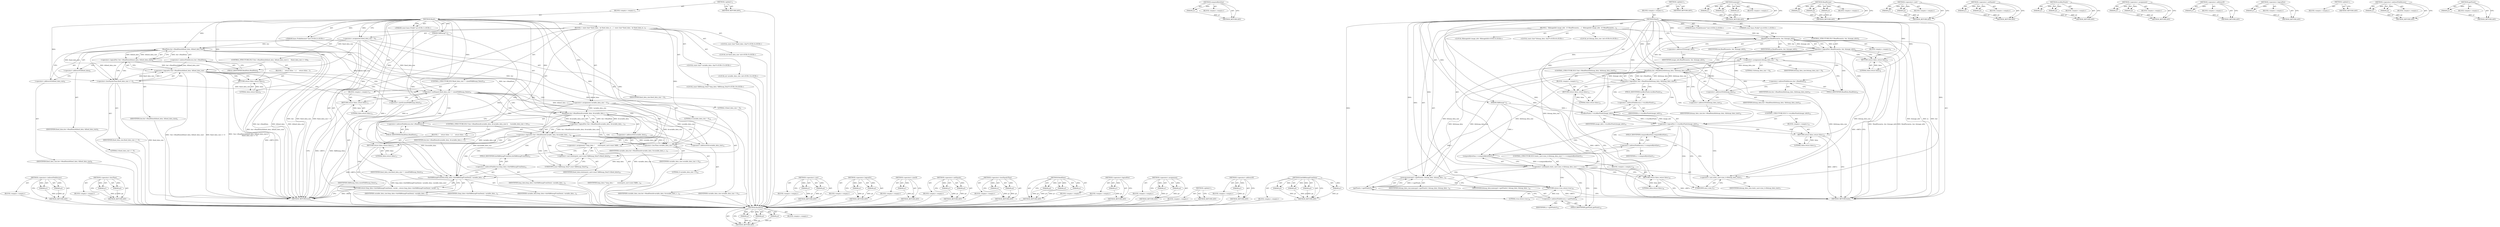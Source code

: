digraph "getPixels" {
vulnerable_130 [label=<(METHOD,&lt;operator&gt;.indirectFieldAccess)>];
vulnerable_131 [label=<(PARAM,p1)>];
vulnerable_132 [label=<(PARAM,p2)>];
vulnerable_133 [label=<(BLOCK,&lt;empty&gt;,&lt;empty&gt;)>];
vulnerable_134 [label=<(METHOD_RETURN,ANY)>];
vulnerable_153 [label=<(METHOD,&lt;operator&gt;.lessThan)>];
vulnerable_154 [label=<(PARAM,p1)>];
vulnerable_155 [label=<(PARAM,p2)>];
vulnerable_156 [label=<(BLOCK,&lt;empty&gt;,&lt;empty&gt;)>];
vulnerable_157 [label=<(METHOD_RETURN,ANY)>];
vulnerable_6 [label=<(METHOD,&lt;global&gt;)<SUB>1</SUB>>];
vulnerable_7 [label=<(BLOCK,&lt;empty&gt;,&lt;empty&gt;)<SUB>1</SUB>>];
vulnerable_8 [label=<(METHOD,Read)<SUB>1</SUB>>];
vulnerable_9 [label="<(PARAM,const base::Pickle* m)<SUB>1</SUB>>"];
vulnerable_10 [label="<(PARAM,base::PickleIterator* iter)<SUB>2</SUB>>"];
vulnerable_11 [label=<(PARAM,SkBitmap* r)<SUB>3</SUB>>];
vulnerable_12 [label=<(BLOCK,{
  const char* fixed_data;
  int fixed_data_si...,{
  const char* fixed_data;
  int fixed_data_si...)<SUB>3</SUB>>];
vulnerable_13 [label="<(LOCAL,const char* fixed_data: char*)<SUB>4</SUB>>"];
vulnerable_14 [label="<(LOCAL,int fixed_data_size: int)<SUB>5</SUB>>"];
vulnerable_15 [label=<(&lt;operator&gt;.assignment,fixed_data_size = 0)<SUB>5</SUB>>];
vulnerable_16 [label=<(IDENTIFIER,fixed_data_size,fixed_data_size = 0)<SUB>5</SUB>>];
vulnerable_17 [label=<(LITERAL,0,fixed_data_size = 0)<SUB>5</SUB>>];
vulnerable_18 [label=<(CONTROL_STRUCTURE,IF,if (!iter-&gt;ReadData(&amp;fixed_data, &amp;fixed_data_size) ||
     (fixed_data_size &lt;= 0)))<SUB>6</SUB>>];
vulnerable_19 [label=<(&lt;operator&gt;.logicalOr,!iter-&gt;ReadData(&amp;fixed_data, &amp;fixed_data_size) ...)<SUB>6</SUB>>];
vulnerable_20 [label=<(&lt;operator&gt;.logicalNot,!iter-&gt;ReadData(&amp;fixed_data, &amp;fixed_data_size))<SUB>6</SUB>>];
vulnerable_21 [label=<(ReadData,iter-&gt;ReadData(&amp;fixed_data, &amp;fixed_data_size))<SUB>6</SUB>>];
vulnerable_22 [label=<(&lt;operator&gt;.indirectFieldAccess,iter-&gt;ReadData)<SUB>6</SUB>>];
vulnerable_23 [label=<(IDENTIFIER,iter,iter-&gt;ReadData(&amp;fixed_data, &amp;fixed_data_size))<SUB>6</SUB>>];
vulnerable_24 [label=<(FIELD_IDENTIFIER,ReadData,ReadData)<SUB>6</SUB>>];
vulnerable_25 [label=<(&lt;operator&gt;.addressOf,&amp;fixed_data)<SUB>6</SUB>>];
vulnerable_26 [label=<(IDENTIFIER,fixed_data,iter-&gt;ReadData(&amp;fixed_data, &amp;fixed_data_size))<SUB>6</SUB>>];
vulnerable_27 [label=<(&lt;operator&gt;.addressOf,&amp;fixed_data_size)<SUB>6</SUB>>];
vulnerable_28 [label=<(IDENTIFIER,fixed_data_size,iter-&gt;ReadData(&amp;fixed_data, &amp;fixed_data_size))<SUB>6</SUB>>];
vulnerable_29 [label=<(&lt;operator&gt;.lessEqualsThan,fixed_data_size &lt;= 0)<SUB>7</SUB>>];
vulnerable_30 [label=<(IDENTIFIER,fixed_data_size,fixed_data_size &lt;= 0)<SUB>7</SUB>>];
vulnerable_31 [label=<(LITERAL,0,fixed_data_size &lt;= 0)<SUB>7</SUB>>];
vulnerable_32 [label=<(BLOCK,{
     return false;
  },{
     return false;
  })<SUB>7</SUB>>];
vulnerable_33 [label=<(RETURN,return false;,return false;)<SUB>8</SUB>>];
vulnerable_34 [label=<(LITERAL,false,return false;)<SUB>8</SUB>>];
vulnerable_35 [label=<(CONTROL_STRUCTURE,IF,if (fixed_data_size != sizeof(SkBitmap_Data)))<SUB>10</SUB>>];
vulnerable_36 [label=<(&lt;operator&gt;.notEquals,fixed_data_size != sizeof(SkBitmap_Data))<SUB>10</SUB>>];
vulnerable_37 [label=<(IDENTIFIER,fixed_data_size,fixed_data_size != sizeof(SkBitmap_Data))<SUB>10</SUB>>];
vulnerable_38 [label=<(&lt;operator&gt;.sizeOf,sizeof(SkBitmap_Data))<SUB>10</SUB>>];
vulnerable_39 [label=<(IDENTIFIER,SkBitmap_Data,sizeof(SkBitmap_Data))<SUB>10</SUB>>];
vulnerable_40 [label=<(BLOCK,&lt;empty&gt;,&lt;empty&gt;)<SUB>11</SUB>>];
vulnerable_41 [label=<(RETURN,return false;,return false;)<SUB>11</SUB>>];
vulnerable_42 [label=<(LITERAL,false,return false;)<SUB>11</SUB>>];
vulnerable_43 [label="<(LOCAL,const char* variable_data: char*)<SUB>13</SUB>>"];
vulnerable_44 [label="<(LOCAL,int variable_data_size: int)<SUB>14</SUB>>"];
vulnerable_45 [label=<(&lt;operator&gt;.assignment,variable_data_size = 0)<SUB>14</SUB>>];
vulnerable_46 [label=<(IDENTIFIER,variable_data_size,variable_data_size = 0)<SUB>14</SUB>>];
vulnerable_47 [label=<(LITERAL,0,variable_data_size = 0)<SUB>14</SUB>>];
vulnerable_48 [label=<(CONTROL_STRUCTURE,IF,if (!iter-&gt;ReadData(&amp;variable_data, &amp;variable_data_size) ||
     (variable_data_size &lt; 0)))<SUB>15</SUB>>];
vulnerable_49 [label=<(&lt;operator&gt;.logicalOr,!iter-&gt;ReadData(&amp;variable_data, &amp;variable_data_...)<SUB>15</SUB>>];
vulnerable_50 [label=<(&lt;operator&gt;.logicalNot,!iter-&gt;ReadData(&amp;variable_data, &amp;variable_data_...)<SUB>15</SUB>>];
vulnerable_51 [label=<(ReadData,iter-&gt;ReadData(&amp;variable_data, &amp;variable_data_s...)<SUB>15</SUB>>];
vulnerable_52 [label=<(&lt;operator&gt;.indirectFieldAccess,iter-&gt;ReadData)<SUB>15</SUB>>];
vulnerable_53 [label=<(IDENTIFIER,iter,iter-&gt;ReadData(&amp;variable_data, &amp;variable_data_s...)<SUB>15</SUB>>];
vulnerable_54 [label=<(FIELD_IDENTIFIER,ReadData,ReadData)<SUB>15</SUB>>];
vulnerable_55 [label=<(&lt;operator&gt;.addressOf,&amp;variable_data)<SUB>15</SUB>>];
vulnerable_56 [label=<(IDENTIFIER,variable_data,iter-&gt;ReadData(&amp;variable_data, &amp;variable_data_s...)<SUB>15</SUB>>];
vulnerable_57 [label=<(&lt;operator&gt;.addressOf,&amp;variable_data_size)<SUB>15</SUB>>];
vulnerable_58 [label=<(IDENTIFIER,variable_data_size,iter-&gt;ReadData(&amp;variable_data, &amp;variable_data_s...)<SUB>15</SUB>>];
vulnerable_59 [label=<(&lt;operator&gt;.lessThan,variable_data_size &lt; 0)<SUB>16</SUB>>];
vulnerable_60 [label=<(IDENTIFIER,variable_data_size,variable_data_size &lt; 0)<SUB>16</SUB>>];
vulnerable_61 [label=<(LITERAL,0,variable_data_size &lt; 0)<SUB>16</SUB>>];
vulnerable_62 [label=<(BLOCK,{
     return false;
  },{
     return false;
  })<SUB>16</SUB>>];
vulnerable_63 [label=<(RETURN,return false;,return false;)<SUB>17</SUB>>];
vulnerable_64 [label=<(LITERAL,false,return false;)<SUB>17</SUB>>];
vulnerable_65 [label="<(LOCAL,const SkBitmap_Data* bmp_data: SkBitmap_Data*)<SUB>19</SUB>>"];
vulnerable_66 [label=<(&lt;operator&gt;.assignment,* bmp_data =
      reinterpret_cast&lt;const SkBit...)<SUB>19</SUB>>];
vulnerable_67 [label=<(IDENTIFIER,bmp_data,* bmp_data =
      reinterpret_cast&lt;const SkBit...)<SUB>19</SUB>>];
vulnerable_68 [label=<(&lt;operator&gt;.cast,reinterpret_cast&lt;const SkBitmap_Data*&gt;(fixed_data))<SUB>20</SUB>>];
vulnerable_69 [label=<(UNKNOWN,const SkBitmap_Data*,const SkBitmap_Data*)<SUB>20</SUB>>];
vulnerable_70 [label=<(IDENTIFIER,fixed_data,reinterpret_cast&lt;const SkBitmap_Data*&gt;(fixed_data))<SUB>20</SUB>>];
vulnerable_71 [label=<(RETURN,return bmp_data-&gt;InitSkBitmapFromData(r, variab...,return bmp_data-&gt;InitSkBitmapFromData(r, variab...)<SUB>21</SUB>>];
vulnerable_72 [label=<(InitSkBitmapFromData,bmp_data-&gt;InitSkBitmapFromData(r, variable_data...)<SUB>21</SUB>>];
vulnerable_73 [label=<(&lt;operator&gt;.indirectFieldAccess,bmp_data-&gt;InitSkBitmapFromData)<SUB>21</SUB>>];
vulnerable_74 [label=<(IDENTIFIER,bmp_data,bmp_data-&gt;InitSkBitmapFromData(r, variable_data...)<SUB>21</SUB>>];
vulnerable_75 [label=<(FIELD_IDENTIFIER,InitSkBitmapFromData,InitSkBitmapFromData)<SUB>21</SUB>>];
vulnerable_76 [label=<(IDENTIFIER,r,bmp_data-&gt;InitSkBitmapFromData(r, variable_data...)<SUB>21</SUB>>];
vulnerable_77 [label=<(IDENTIFIER,variable_data,bmp_data-&gt;InitSkBitmapFromData(r, variable_data...)<SUB>21</SUB>>];
vulnerable_78 [label=<(IDENTIFIER,variable_data_size,bmp_data-&gt;InitSkBitmapFromData(r, variable_data...)<SUB>21</SUB>>];
vulnerable_79 [label=<(METHOD_RETURN,bool)<SUB>1</SUB>>];
vulnerable_81 [label=<(METHOD_RETURN,ANY)<SUB>1</SUB>>];
vulnerable_158 [label=<(METHOD,&lt;operator&gt;.cast)>];
vulnerable_159 [label=<(PARAM,p1)>];
vulnerable_160 [label=<(PARAM,p2)>];
vulnerable_161 [label=<(BLOCK,&lt;empty&gt;,&lt;empty&gt;)>];
vulnerable_162 [label=<(METHOD_RETURN,ANY)>];
vulnerable_115 [label=<(METHOD,&lt;operator&gt;.logicalOr)>];
vulnerable_116 [label=<(PARAM,p1)>];
vulnerable_117 [label=<(PARAM,p2)>];
vulnerable_118 [label=<(BLOCK,&lt;empty&gt;,&lt;empty&gt;)>];
vulnerable_119 [label=<(METHOD_RETURN,ANY)>];
vulnerable_149 [label=<(METHOD,&lt;operator&gt;.sizeOf)>];
vulnerable_150 [label=<(PARAM,p1)>];
vulnerable_151 [label=<(BLOCK,&lt;empty&gt;,&lt;empty&gt;)>];
vulnerable_152 [label=<(METHOD_RETURN,ANY)>];
vulnerable_144 [label=<(METHOD,&lt;operator&gt;.notEquals)>];
vulnerable_145 [label=<(PARAM,p1)>];
vulnerable_146 [label=<(PARAM,p2)>];
vulnerable_147 [label=<(BLOCK,&lt;empty&gt;,&lt;empty&gt;)>];
vulnerable_148 [label=<(METHOD_RETURN,ANY)>];
vulnerable_139 [label=<(METHOD,&lt;operator&gt;.lessEqualsThan)>];
vulnerable_140 [label=<(PARAM,p1)>];
vulnerable_141 [label=<(PARAM,p2)>];
vulnerable_142 [label=<(BLOCK,&lt;empty&gt;,&lt;empty&gt;)>];
vulnerable_143 [label=<(METHOD_RETURN,ANY)>];
vulnerable_124 [label=<(METHOD,ReadData)>];
vulnerable_125 [label=<(PARAM,p1)>];
vulnerable_126 [label=<(PARAM,p2)>];
vulnerable_127 [label=<(PARAM,p3)>];
vulnerable_128 [label=<(BLOCK,&lt;empty&gt;,&lt;empty&gt;)>];
vulnerable_129 [label=<(METHOD_RETURN,ANY)>];
vulnerable_120 [label=<(METHOD,&lt;operator&gt;.logicalNot)>];
vulnerable_121 [label=<(PARAM,p1)>];
vulnerable_122 [label=<(BLOCK,&lt;empty&gt;,&lt;empty&gt;)>];
vulnerable_123 [label=<(METHOD_RETURN,ANY)>];
vulnerable_110 [label=<(METHOD,&lt;operator&gt;.assignment)>];
vulnerable_111 [label=<(PARAM,p1)>];
vulnerable_112 [label=<(PARAM,p2)>];
vulnerable_113 [label=<(BLOCK,&lt;empty&gt;,&lt;empty&gt;)>];
vulnerable_114 [label=<(METHOD_RETURN,ANY)>];
vulnerable_104 [label=<(METHOD,&lt;global&gt;)<SUB>1</SUB>>];
vulnerable_105 [label=<(BLOCK,&lt;empty&gt;,&lt;empty&gt;)>];
vulnerable_106 [label=<(METHOD_RETURN,ANY)>];
vulnerable_135 [label=<(METHOD,&lt;operator&gt;.addressOf)>];
vulnerable_136 [label=<(PARAM,p1)>];
vulnerable_137 [label=<(BLOCK,&lt;empty&gt;,&lt;empty&gt;)>];
vulnerable_138 [label=<(METHOD_RETURN,ANY)>];
vulnerable_163 [label=<(METHOD,InitSkBitmapFromData)>];
vulnerable_164 [label=<(PARAM,p1)>];
vulnerable_165 [label=<(PARAM,p2)>];
vulnerable_166 [label=<(PARAM,p3)>];
vulnerable_167 [label=<(PARAM,p4)>];
vulnerable_168 [label=<(BLOCK,&lt;empty&gt;,&lt;empty&gt;)>];
vulnerable_169 [label=<(METHOD_RETURN,ANY)>];
fixed_121 [label=<(METHOD,ReadData)>];
fixed_122 [label=<(PARAM,p1)>];
fixed_123 [label=<(PARAM,p2)>];
fixed_124 [label=<(PARAM,p3)>];
fixed_125 [label=<(BLOCK,&lt;empty&gt;,&lt;empty&gt;)>];
fixed_126 [label=<(METHOD_RETURN,ANY)>];
fixed_147 [label=<(METHOD,computeByteSize)>];
fixed_148 [label=<(PARAM,p1)>];
fixed_149 [label=<(BLOCK,&lt;empty&gt;,&lt;empty&gt;)>];
fixed_150 [label=<(METHOD_RETURN,ANY)>];
fixed_6 [label=<(METHOD,&lt;global&gt;)<SUB>1</SUB>>];
fixed_7 [label=<(BLOCK,&lt;empty&gt;,&lt;empty&gt;)<SUB>1</SUB>>];
fixed_8 [label=<(METHOD,Read)<SUB>1</SUB>>];
fixed_9 [label="<(PARAM,const base::Pickle* m)<SUB>1</SUB>>"];
fixed_10 [label="<(PARAM,base::PickleIterator* iter)<SUB>2</SUB>>"];
fixed_11 [label=<(PARAM,SkBitmap* r)<SUB>3</SUB>>];
fixed_12 [label=<(BLOCK,{
  SkImageInfo image_info;
  if (!ReadParam(m,...,{
  SkImageInfo image_info;
  if (!ReadParam(m,...)<SUB>3</SUB>>];
fixed_13 [label="<(LOCAL,SkImageInfo image_info: SkImageInfo)<SUB>4</SUB>>"];
fixed_14 [label=<(CONTROL_STRUCTURE,IF,if (!ReadParam(m, iter, &amp;image_info)))<SUB>5</SUB>>];
fixed_15 [label=<(&lt;operator&gt;.logicalNot,!ReadParam(m, iter, &amp;image_info))<SUB>5</SUB>>];
fixed_16 [label=<(ReadParam,ReadParam(m, iter, &amp;image_info))<SUB>5</SUB>>];
fixed_17 [label=<(IDENTIFIER,m,ReadParam(m, iter, &amp;image_info))<SUB>5</SUB>>];
fixed_18 [label=<(IDENTIFIER,iter,ReadParam(m, iter, &amp;image_info))<SUB>5</SUB>>];
fixed_19 [label=<(&lt;operator&gt;.addressOf,&amp;image_info)<SUB>5</SUB>>];
fixed_20 [label=<(IDENTIFIER,image_info,ReadParam(m, iter, &amp;image_info))<SUB>5</SUB>>];
fixed_21 [label=<(BLOCK,&lt;empty&gt;,&lt;empty&gt;)<SUB>6</SUB>>];
fixed_22 [label=<(RETURN,return false;,return false;)<SUB>6</SUB>>];
fixed_23 [label=<(LITERAL,false,return false;)<SUB>6</SUB>>];
fixed_24 [label="<(LOCAL,const char* bitmap_data: char*)<SUB>8</SUB>>"];
fixed_25 [label="<(LOCAL,int bitmap_data_size: int)<SUB>9</SUB>>"];
fixed_26 [label=<(&lt;operator&gt;.assignment,bitmap_data_size = 0)<SUB>9</SUB>>];
fixed_27 [label=<(IDENTIFIER,bitmap_data_size,bitmap_data_size = 0)<SUB>9</SUB>>];
fixed_28 [label=<(LITERAL,0,bitmap_data_size = 0)<SUB>9</SUB>>];
fixed_29 [label=<(CONTROL_STRUCTURE,IF,if (!iter-&gt;ReadData(&amp;bitmap_data, &amp;bitmap_data_size)))<SUB>10</SUB>>];
fixed_30 [label=<(&lt;operator&gt;.logicalNot,!iter-&gt;ReadData(&amp;bitmap_data, &amp;bitmap_data_size))<SUB>10</SUB>>];
fixed_31 [label=<(ReadData,iter-&gt;ReadData(&amp;bitmap_data, &amp;bitmap_data_size))<SUB>10</SUB>>];
fixed_32 [label=<(&lt;operator&gt;.indirectFieldAccess,iter-&gt;ReadData)<SUB>10</SUB>>];
fixed_33 [label=<(IDENTIFIER,iter,iter-&gt;ReadData(&amp;bitmap_data, &amp;bitmap_data_size))<SUB>10</SUB>>];
fixed_34 [label=<(FIELD_IDENTIFIER,ReadData,ReadData)<SUB>10</SUB>>];
fixed_35 [label=<(&lt;operator&gt;.addressOf,&amp;bitmap_data)<SUB>10</SUB>>];
fixed_36 [label=<(IDENTIFIER,bitmap_data,iter-&gt;ReadData(&amp;bitmap_data, &amp;bitmap_data_size))<SUB>10</SUB>>];
fixed_37 [label=<(&lt;operator&gt;.addressOf,&amp;bitmap_data_size)<SUB>10</SUB>>];
fixed_38 [label=<(IDENTIFIER,bitmap_data_size,iter-&gt;ReadData(&amp;bitmap_data, &amp;bitmap_data_size))<SUB>10</SUB>>];
fixed_39 [label=<(BLOCK,&lt;empty&gt;,&lt;empty&gt;)<SUB>11</SUB>>];
fixed_40 [label=<(RETURN,return false;,return false;)<SUB>11</SUB>>];
fixed_41 [label=<(LITERAL,false,return false;)<SUB>11</SUB>>];
fixed_42 [label=<(CONTROL_STRUCTURE,IF,if (!r-&gt;tryAllocPixels(image_info)))<SUB>14</SUB>>];
fixed_43 [label=<(&lt;operator&gt;.logicalNot,!r-&gt;tryAllocPixels(image_info))<SUB>14</SUB>>];
fixed_44 [label=<(tryAllocPixels,r-&gt;tryAllocPixels(image_info))<SUB>14</SUB>>];
fixed_45 [label=<(&lt;operator&gt;.indirectFieldAccess,r-&gt;tryAllocPixels)<SUB>14</SUB>>];
fixed_46 [label=<(IDENTIFIER,r,r-&gt;tryAllocPixels(image_info))<SUB>14</SUB>>];
fixed_47 [label=<(FIELD_IDENTIFIER,tryAllocPixels,tryAllocPixels)<SUB>14</SUB>>];
fixed_48 [label=<(IDENTIFIER,image_info,r-&gt;tryAllocPixels(image_info))<SUB>14</SUB>>];
fixed_49 [label=<(BLOCK,&lt;empty&gt;,&lt;empty&gt;)<SUB>15</SUB>>];
fixed_50 [label=<(RETURN,return false;,return false;)<SUB>15</SUB>>];
fixed_51 [label=<(LITERAL,false,return false;)<SUB>15</SUB>>];
fixed_52 [label=<(CONTROL_STRUCTURE,IF,if (static_cast&lt;size_t&gt;(bitmap_data_size) != r-&gt;computeByteSize()))<SUB>17</SUB>>];
fixed_53 [label=<(&lt;operator&gt;.notEquals,static_cast&lt;size_t&gt;(bitmap_data_size) != r-&gt;com...)<SUB>17</SUB>>];
fixed_54 [label=<(&lt;operator&gt;.cast,static_cast&lt;size_t&gt;(bitmap_data_size))<SUB>17</SUB>>];
fixed_55 [label=<(UNKNOWN,size_t,size_t)<SUB>17</SUB>>];
fixed_56 [label=<(IDENTIFIER,bitmap_data_size,static_cast&lt;size_t&gt;(bitmap_data_size))<SUB>17</SUB>>];
fixed_57 [label=<(computeByteSize,r-&gt;computeByteSize())<SUB>17</SUB>>];
fixed_58 [label=<(&lt;operator&gt;.indirectFieldAccess,r-&gt;computeByteSize)<SUB>17</SUB>>];
fixed_59 [label=<(IDENTIFIER,r,r-&gt;computeByteSize())<SUB>17</SUB>>];
fixed_60 [label=<(FIELD_IDENTIFIER,computeByteSize,computeByteSize)<SUB>17</SUB>>];
fixed_61 [label=<(BLOCK,&lt;empty&gt;,&lt;empty&gt;)<SUB>18</SUB>>];
fixed_62 [label=<(RETURN,return false;,return false;)<SUB>18</SUB>>];
fixed_63 [label=<(LITERAL,false,return false;)<SUB>18</SUB>>];
fixed_64 [label=<(memcpy,memcpy(r-&gt;getPixels(), bitmap_data, bitmap_data...)<SUB>19</SUB>>];
fixed_65 [label=<(getPixels,r-&gt;getPixels())<SUB>19</SUB>>];
fixed_66 [label=<(&lt;operator&gt;.indirectFieldAccess,r-&gt;getPixels)<SUB>19</SUB>>];
fixed_67 [label=<(IDENTIFIER,r,r-&gt;getPixels())<SUB>19</SUB>>];
fixed_68 [label=<(FIELD_IDENTIFIER,getPixels,getPixels)<SUB>19</SUB>>];
fixed_69 [label=<(IDENTIFIER,bitmap_data,memcpy(r-&gt;getPixels(), bitmap_data, bitmap_data...)<SUB>19</SUB>>];
fixed_70 [label=<(IDENTIFIER,bitmap_data_size,memcpy(r-&gt;getPixels(), bitmap_data, bitmap_data...)<SUB>19</SUB>>];
fixed_71 [label=<(RETURN,return true;,return true;)<SUB>20</SUB>>];
fixed_72 [label=<(LITERAL,true,return true;)<SUB>20</SUB>>];
fixed_73 [label=<(METHOD_RETURN,bool)<SUB>1</SUB>>];
fixed_75 [label=<(METHOD_RETURN,ANY)<SUB>1</SUB>>];
fixed_151 [label=<(METHOD,memcpy)>];
fixed_152 [label=<(PARAM,p1)>];
fixed_153 [label=<(PARAM,p2)>];
fixed_154 [label=<(PARAM,p3)>];
fixed_155 [label=<(BLOCK,&lt;empty&gt;,&lt;empty&gt;)>];
fixed_156 [label=<(METHOD_RETURN,ANY)>];
fixed_106 [label=<(METHOD,ReadParam)>];
fixed_107 [label=<(PARAM,p1)>];
fixed_108 [label=<(PARAM,p2)>];
fixed_109 [label=<(PARAM,p3)>];
fixed_110 [label=<(BLOCK,&lt;empty&gt;,&lt;empty&gt;)>];
fixed_111 [label=<(METHOD_RETURN,ANY)>];
fixed_142 [label=<(METHOD,&lt;operator&gt;.cast)>];
fixed_143 [label=<(PARAM,p1)>];
fixed_144 [label=<(PARAM,p2)>];
fixed_145 [label=<(BLOCK,&lt;empty&gt;,&lt;empty&gt;)>];
fixed_146 [label=<(METHOD_RETURN,ANY)>];
fixed_137 [label=<(METHOD,&lt;operator&gt;.notEquals)>];
fixed_138 [label=<(PARAM,p1)>];
fixed_139 [label=<(PARAM,p2)>];
fixed_140 [label=<(BLOCK,&lt;empty&gt;,&lt;empty&gt;)>];
fixed_141 [label=<(METHOD_RETURN,ANY)>];
fixed_132 [label=<(METHOD,tryAllocPixels)>];
fixed_133 [label=<(PARAM,p1)>];
fixed_134 [label=<(PARAM,p2)>];
fixed_135 [label=<(BLOCK,&lt;empty&gt;,&lt;empty&gt;)>];
fixed_136 [label=<(METHOD_RETURN,ANY)>];
fixed_116 [label=<(METHOD,&lt;operator&gt;.assignment)>];
fixed_117 [label=<(PARAM,p1)>];
fixed_118 [label=<(PARAM,p2)>];
fixed_119 [label=<(BLOCK,&lt;empty&gt;,&lt;empty&gt;)>];
fixed_120 [label=<(METHOD_RETURN,ANY)>];
fixed_112 [label=<(METHOD,&lt;operator&gt;.addressOf)>];
fixed_113 [label=<(PARAM,p1)>];
fixed_114 [label=<(BLOCK,&lt;empty&gt;,&lt;empty&gt;)>];
fixed_115 [label=<(METHOD_RETURN,ANY)>];
fixed_102 [label=<(METHOD,&lt;operator&gt;.logicalNot)>];
fixed_103 [label=<(PARAM,p1)>];
fixed_104 [label=<(BLOCK,&lt;empty&gt;,&lt;empty&gt;)>];
fixed_105 [label=<(METHOD_RETURN,ANY)>];
fixed_96 [label=<(METHOD,&lt;global&gt;)<SUB>1</SUB>>];
fixed_97 [label=<(BLOCK,&lt;empty&gt;,&lt;empty&gt;)>];
fixed_98 [label=<(METHOD_RETURN,ANY)>];
fixed_127 [label=<(METHOD,&lt;operator&gt;.indirectFieldAccess)>];
fixed_128 [label=<(PARAM,p1)>];
fixed_129 [label=<(PARAM,p2)>];
fixed_130 [label=<(BLOCK,&lt;empty&gt;,&lt;empty&gt;)>];
fixed_131 [label=<(METHOD_RETURN,ANY)>];
fixed_157 [label=<(METHOD,getPixels)>];
fixed_158 [label=<(PARAM,p1)>];
fixed_159 [label=<(BLOCK,&lt;empty&gt;,&lt;empty&gt;)>];
fixed_160 [label=<(METHOD_RETURN,ANY)>];
vulnerable_130 -> vulnerable_131  [key=0, label="AST: "];
vulnerable_130 -> vulnerable_131  [key=1, label="DDG: "];
vulnerable_130 -> vulnerable_133  [key=0, label="AST: "];
vulnerable_130 -> vulnerable_132  [key=0, label="AST: "];
vulnerable_130 -> vulnerable_132  [key=1, label="DDG: "];
vulnerable_130 -> vulnerable_134  [key=0, label="AST: "];
vulnerable_130 -> vulnerable_134  [key=1, label="CFG: "];
vulnerable_131 -> vulnerable_134  [key=0, label="DDG: p1"];
vulnerable_132 -> vulnerable_134  [key=0, label="DDG: p2"];
vulnerable_133 -> fixed_121  [key=0];
vulnerable_134 -> fixed_121  [key=0];
vulnerable_153 -> vulnerable_154  [key=0, label="AST: "];
vulnerable_153 -> vulnerable_154  [key=1, label="DDG: "];
vulnerable_153 -> vulnerable_156  [key=0, label="AST: "];
vulnerable_153 -> vulnerable_155  [key=0, label="AST: "];
vulnerable_153 -> vulnerable_155  [key=1, label="DDG: "];
vulnerable_153 -> vulnerable_157  [key=0, label="AST: "];
vulnerable_153 -> vulnerable_157  [key=1, label="CFG: "];
vulnerable_154 -> vulnerable_157  [key=0, label="DDG: p1"];
vulnerable_155 -> vulnerable_157  [key=0, label="DDG: p2"];
vulnerable_156 -> fixed_121  [key=0];
vulnerable_157 -> fixed_121  [key=0];
vulnerable_6 -> vulnerable_7  [key=0, label="AST: "];
vulnerable_6 -> vulnerable_81  [key=0, label="AST: "];
vulnerable_6 -> vulnerable_81  [key=1, label="CFG: "];
vulnerable_7 -> vulnerable_8  [key=0, label="AST: "];
vulnerable_8 -> vulnerable_9  [key=0, label="AST: "];
vulnerable_8 -> vulnerable_9  [key=1, label="DDG: "];
vulnerable_8 -> vulnerable_10  [key=0, label="AST: "];
vulnerable_8 -> vulnerable_10  [key=1, label="DDG: "];
vulnerable_8 -> vulnerable_11  [key=0, label="AST: "];
vulnerable_8 -> vulnerable_11  [key=1, label="DDG: "];
vulnerable_8 -> vulnerable_12  [key=0, label="AST: "];
vulnerable_8 -> vulnerable_79  [key=0, label="AST: "];
vulnerable_8 -> vulnerable_15  [key=0, label="CFG: "];
vulnerable_8 -> vulnerable_15  [key=1, label="DDG: "];
vulnerable_8 -> vulnerable_45  [key=0, label="DDG: "];
vulnerable_8 -> vulnerable_66  [key=0, label="DDG: "];
vulnerable_8 -> vulnerable_33  [key=0, label="DDG: "];
vulnerable_8 -> vulnerable_36  [key=0, label="DDG: "];
vulnerable_8 -> vulnerable_41  [key=0, label="DDG: "];
vulnerable_8 -> vulnerable_63  [key=0, label="DDG: "];
vulnerable_8 -> vulnerable_68  [key=0, label="DDG: "];
vulnerable_8 -> vulnerable_72  [key=0, label="DDG: "];
vulnerable_8 -> vulnerable_29  [key=0, label="DDG: "];
vulnerable_8 -> vulnerable_34  [key=0, label="DDG: "];
vulnerable_8 -> vulnerable_42  [key=0, label="DDG: "];
vulnerable_8 -> vulnerable_59  [key=0, label="DDG: "];
vulnerable_8 -> vulnerable_64  [key=0, label="DDG: "];
vulnerable_8 -> vulnerable_21  [key=0, label="DDG: "];
vulnerable_8 -> vulnerable_51  [key=0, label="DDG: "];
vulnerable_9 -> vulnerable_79  [key=0, label="DDG: m"];
vulnerable_10 -> vulnerable_79  [key=0, label="DDG: iter"];
vulnerable_10 -> vulnerable_21  [key=0, label="DDG: iter"];
vulnerable_10 -> vulnerable_51  [key=0, label="DDG: iter"];
vulnerable_11 -> vulnerable_79  [key=0, label="DDG: r"];
vulnerable_11 -> vulnerable_72  [key=0, label="DDG: r"];
vulnerable_12 -> vulnerable_13  [key=0, label="AST: "];
vulnerable_12 -> vulnerable_14  [key=0, label="AST: "];
vulnerable_12 -> vulnerable_15  [key=0, label="AST: "];
vulnerable_12 -> vulnerable_18  [key=0, label="AST: "];
vulnerable_12 -> vulnerable_35  [key=0, label="AST: "];
vulnerable_12 -> vulnerable_43  [key=0, label="AST: "];
vulnerable_12 -> vulnerable_44  [key=0, label="AST: "];
vulnerable_12 -> vulnerable_45  [key=0, label="AST: "];
vulnerable_12 -> vulnerable_48  [key=0, label="AST: "];
vulnerable_12 -> vulnerable_65  [key=0, label="AST: "];
vulnerable_12 -> vulnerable_66  [key=0, label="AST: "];
vulnerable_12 -> vulnerable_71  [key=0, label="AST: "];
vulnerable_13 -> fixed_121  [key=0];
vulnerable_14 -> fixed_121  [key=0];
vulnerable_15 -> vulnerable_16  [key=0, label="AST: "];
vulnerable_15 -> vulnerable_17  [key=0, label="AST: "];
vulnerable_15 -> vulnerable_24  [key=0, label="CFG: "];
vulnerable_15 -> vulnerable_79  [key=0, label="DDG: fixed_data_size"];
vulnerable_15 -> vulnerable_79  [key=1, label="DDG: fixed_data_size = 0"];
vulnerable_15 -> vulnerable_36  [key=0, label="DDG: fixed_data_size"];
vulnerable_15 -> vulnerable_29  [key=0, label="DDG: fixed_data_size"];
vulnerable_15 -> vulnerable_21  [key=0, label="DDG: fixed_data_size"];
vulnerable_16 -> fixed_121  [key=0];
vulnerable_17 -> fixed_121  [key=0];
vulnerable_18 -> vulnerable_19  [key=0, label="AST: "];
vulnerable_18 -> vulnerable_32  [key=0, label="AST: "];
vulnerable_19 -> vulnerable_20  [key=0, label="AST: "];
vulnerable_19 -> vulnerable_29  [key=0, label="AST: "];
vulnerable_19 -> vulnerable_33  [key=0, label="CFG: "];
vulnerable_19 -> vulnerable_33  [key=1, label="CDG: "];
vulnerable_19 -> vulnerable_38  [key=0, label="CFG: "];
vulnerable_19 -> vulnerable_38  [key=1, label="CDG: "];
vulnerable_19 -> vulnerable_79  [key=0, label="DDG: !iter-&gt;ReadData(&amp;fixed_data, &amp;fixed_data_size)"];
vulnerable_19 -> vulnerable_79  [key=1, label="DDG: fixed_data_size &lt;= 0"];
vulnerable_19 -> vulnerable_79  [key=2, label="DDG: !iter-&gt;ReadData(&amp;fixed_data, &amp;fixed_data_size) ||
     (fixed_data_size &lt;= 0)"];
vulnerable_19 -> vulnerable_36  [key=0, label="CDG: "];
vulnerable_20 -> vulnerable_21  [key=0, label="AST: "];
vulnerable_20 -> vulnerable_19  [key=0, label="CFG: "];
vulnerable_20 -> vulnerable_19  [key=1, label="DDG: iter-&gt;ReadData(&amp;fixed_data, &amp;fixed_data_size)"];
vulnerable_20 -> vulnerable_29  [key=0, label="CFG: "];
vulnerable_20 -> vulnerable_29  [key=1, label="CDG: "];
vulnerable_20 -> vulnerable_79  [key=0, label="DDG: iter-&gt;ReadData(&amp;fixed_data, &amp;fixed_data_size)"];
vulnerable_21 -> vulnerable_22  [key=0, label="AST: "];
vulnerable_21 -> vulnerable_25  [key=0, label="AST: "];
vulnerable_21 -> vulnerable_27  [key=0, label="AST: "];
vulnerable_21 -> vulnerable_20  [key=0, label="CFG: "];
vulnerable_21 -> vulnerable_20  [key=1, label="DDG: iter-&gt;ReadData"];
vulnerable_21 -> vulnerable_20  [key=2, label="DDG: &amp;fixed_data"];
vulnerable_21 -> vulnerable_20  [key=3, label="DDG: &amp;fixed_data_size"];
vulnerable_21 -> vulnerable_79  [key=0, label="DDG: iter-&gt;ReadData"];
vulnerable_21 -> vulnerable_79  [key=1, label="DDG: &amp;fixed_data"];
vulnerable_21 -> vulnerable_79  [key=2, label="DDG: &amp;fixed_data_size"];
vulnerable_21 -> vulnerable_66  [key=0, label="DDG: &amp;fixed_data"];
vulnerable_21 -> vulnerable_36  [key=0, label="DDG: &amp;fixed_data_size"];
vulnerable_21 -> vulnerable_68  [key=0, label="DDG: &amp;fixed_data"];
vulnerable_21 -> vulnerable_29  [key=0, label="DDG: &amp;fixed_data_size"];
vulnerable_21 -> vulnerable_51  [key=0, label="DDG: iter-&gt;ReadData"];
vulnerable_22 -> vulnerable_23  [key=0, label="AST: "];
vulnerable_22 -> vulnerable_24  [key=0, label="AST: "];
vulnerable_22 -> vulnerable_25  [key=0, label="CFG: "];
vulnerable_23 -> fixed_121  [key=0];
vulnerable_24 -> vulnerable_22  [key=0, label="CFG: "];
vulnerable_25 -> vulnerable_26  [key=0, label="AST: "];
vulnerable_25 -> vulnerable_27  [key=0, label="CFG: "];
vulnerable_26 -> fixed_121  [key=0];
vulnerable_27 -> vulnerable_28  [key=0, label="AST: "];
vulnerable_27 -> vulnerable_21  [key=0, label="CFG: "];
vulnerable_28 -> fixed_121  [key=0];
vulnerable_29 -> vulnerable_30  [key=0, label="AST: "];
vulnerable_29 -> vulnerable_31  [key=0, label="AST: "];
vulnerable_29 -> vulnerable_19  [key=0, label="CFG: "];
vulnerable_29 -> vulnerable_19  [key=1, label="DDG: fixed_data_size"];
vulnerable_29 -> vulnerable_19  [key=2, label="DDG: 0"];
vulnerable_29 -> vulnerable_79  [key=0, label="DDG: fixed_data_size"];
vulnerable_29 -> vulnerable_36  [key=0, label="DDG: fixed_data_size"];
vulnerable_30 -> fixed_121  [key=0];
vulnerable_31 -> fixed_121  [key=0];
vulnerable_32 -> vulnerable_33  [key=0, label="AST: "];
vulnerable_33 -> vulnerable_34  [key=0, label="AST: "];
vulnerable_33 -> vulnerable_79  [key=0, label="CFG: "];
vulnerable_33 -> vulnerable_79  [key=1, label="DDG: &lt;RET&gt;"];
vulnerable_34 -> vulnerable_33  [key=0, label="DDG: false"];
vulnerable_35 -> vulnerable_36  [key=0, label="AST: "];
vulnerable_35 -> vulnerable_40  [key=0, label="AST: "];
vulnerable_36 -> vulnerable_37  [key=0, label="AST: "];
vulnerable_36 -> vulnerable_38  [key=0, label="AST: "];
vulnerable_36 -> vulnerable_41  [key=0, label="CFG: "];
vulnerable_36 -> vulnerable_41  [key=1, label="CDG: "];
vulnerable_36 -> vulnerable_45  [key=0, label="CFG: "];
vulnerable_36 -> vulnerable_45  [key=1, label="CDG: "];
vulnerable_36 -> vulnerable_49  [key=0, label="CDG: "];
vulnerable_36 -> vulnerable_51  [key=0, label="CDG: "];
vulnerable_36 -> vulnerable_57  [key=0, label="CDG: "];
vulnerable_36 -> vulnerable_52  [key=0, label="CDG: "];
vulnerable_36 -> vulnerable_50  [key=0, label="CDG: "];
vulnerable_36 -> vulnerable_55  [key=0, label="CDG: "];
vulnerable_36 -> vulnerable_54  [key=0, label="CDG: "];
vulnerable_37 -> fixed_121  [key=0];
vulnerable_38 -> vulnerable_39  [key=0, label="AST: "];
vulnerable_38 -> vulnerable_36  [key=0, label="CFG: "];
vulnerable_38 -> vulnerable_79  [key=0, label="DDG: SkBitmap_Data"];
vulnerable_39 -> fixed_121  [key=0];
vulnerable_40 -> vulnerable_41  [key=0, label="AST: "];
vulnerable_41 -> vulnerable_42  [key=0, label="AST: "];
vulnerable_41 -> vulnerable_79  [key=0, label="CFG: "];
vulnerable_41 -> vulnerable_79  [key=1, label="DDG: &lt;RET&gt;"];
vulnerable_42 -> vulnerable_41  [key=0, label="DDG: false"];
vulnerable_43 -> fixed_121  [key=0];
vulnerable_44 -> fixed_121  [key=0];
vulnerable_45 -> vulnerable_46  [key=0, label="AST: "];
vulnerable_45 -> vulnerable_47  [key=0, label="AST: "];
vulnerable_45 -> vulnerable_54  [key=0, label="CFG: "];
vulnerable_45 -> vulnerable_72  [key=0, label="DDG: variable_data_size"];
vulnerable_45 -> vulnerable_59  [key=0, label="DDG: variable_data_size"];
vulnerable_45 -> vulnerable_51  [key=0, label="DDG: variable_data_size"];
vulnerable_46 -> fixed_121  [key=0];
vulnerable_47 -> fixed_121  [key=0];
vulnerable_48 -> vulnerable_49  [key=0, label="AST: "];
vulnerable_48 -> vulnerable_62  [key=0, label="AST: "];
vulnerable_49 -> vulnerable_50  [key=0, label="AST: "];
vulnerable_49 -> vulnerable_59  [key=0, label="AST: "];
vulnerable_49 -> vulnerable_63  [key=0, label="CFG: "];
vulnerable_49 -> vulnerable_63  [key=1, label="CDG: "];
vulnerable_49 -> vulnerable_69  [key=0, label="CFG: "];
vulnerable_49 -> vulnerable_69  [key=1, label="CDG: "];
vulnerable_49 -> vulnerable_68  [key=0, label="CDG: "];
vulnerable_49 -> vulnerable_73  [key=0, label="CDG: "];
vulnerable_49 -> vulnerable_66  [key=0, label="CDG: "];
vulnerable_49 -> vulnerable_71  [key=0, label="CDG: "];
vulnerable_49 -> vulnerable_75  [key=0, label="CDG: "];
vulnerable_49 -> vulnerable_72  [key=0, label="CDG: "];
vulnerable_50 -> vulnerable_51  [key=0, label="AST: "];
vulnerable_50 -> vulnerable_49  [key=0, label="CFG: "];
vulnerable_50 -> vulnerable_49  [key=1, label="DDG: iter-&gt;ReadData(&amp;variable_data, &amp;variable_data_size)"];
vulnerable_50 -> vulnerable_59  [key=0, label="CFG: "];
vulnerable_50 -> vulnerable_59  [key=1, label="CDG: "];
vulnerable_51 -> vulnerable_52  [key=0, label="AST: "];
vulnerable_51 -> vulnerable_55  [key=0, label="AST: "];
vulnerable_51 -> vulnerable_57  [key=0, label="AST: "];
vulnerable_51 -> vulnerable_50  [key=0, label="CFG: "];
vulnerable_51 -> vulnerable_50  [key=1, label="DDG: iter-&gt;ReadData"];
vulnerable_51 -> vulnerable_50  [key=2, label="DDG: &amp;variable_data"];
vulnerable_51 -> vulnerable_50  [key=3, label="DDG: &amp;variable_data_size"];
vulnerable_51 -> vulnerable_72  [key=0, label="DDG: &amp;variable_data"];
vulnerable_51 -> vulnerable_72  [key=1, label="DDG: &amp;variable_data_size"];
vulnerable_51 -> vulnerable_59  [key=0, label="DDG: &amp;variable_data_size"];
vulnerable_52 -> vulnerable_53  [key=0, label="AST: "];
vulnerable_52 -> vulnerable_54  [key=0, label="AST: "];
vulnerable_52 -> vulnerable_55  [key=0, label="CFG: "];
vulnerable_53 -> fixed_121  [key=0];
vulnerable_54 -> vulnerable_52  [key=0, label="CFG: "];
vulnerable_55 -> vulnerable_56  [key=0, label="AST: "];
vulnerable_55 -> vulnerable_57  [key=0, label="CFG: "];
vulnerable_56 -> fixed_121  [key=0];
vulnerable_57 -> vulnerable_58  [key=0, label="AST: "];
vulnerable_57 -> vulnerable_51  [key=0, label="CFG: "];
vulnerable_58 -> fixed_121  [key=0];
vulnerable_59 -> vulnerable_60  [key=0, label="AST: "];
vulnerable_59 -> vulnerable_61  [key=0, label="AST: "];
vulnerable_59 -> vulnerable_49  [key=0, label="CFG: "];
vulnerable_59 -> vulnerable_49  [key=1, label="DDG: variable_data_size"];
vulnerable_59 -> vulnerable_49  [key=2, label="DDG: 0"];
vulnerable_59 -> vulnerable_72  [key=0, label="DDG: variable_data_size"];
vulnerable_60 -> fixed_121  [key=0];
vulnerable_61 -> fixed_121  [key=0];
vulnerable_62 -> vulnerable_63  [key=0, label="AST: "];
vulnerable_63 -> vulnerable_64  [key=0, label="AST: "];
vulnerable_63 -> vulnerable_79  [key=0, label="CFG: "];
vulnerable_63 -> vulnerable_79  [key=1, label="DDG: &lt;RET&gt;"];
vulnerable_64 -> vulnerable_63  [key=0, label="DDG: false"];
vulnerable_65 -> fixed_121  [key=0];
vulnerable_66 -> vulnerable_67  [key=0, label="AST: "];
vulnerable_66 -> vulnerable_68  [key=0, label="AST: "];
vulnerable_66 -> vulnerable_75  [key=0, label="CFG: "];
vulnerable_66 -> vulnerable_72  [key=0, label="DDG: bmp_data"];
vulnerable_67 -> fixed_121  [key=0];
vulnerable_68 -> vulnerable_69  [key=0, label="AST: "];
vulnerable_68 -> vulnerable_70  [key=0, label="AST: "];
vulnerable_68 -> vulnerable_66  [key=0, label="CFG: "];
vulnerable_69 -> vulnerable_68  [key=0, label="CFG: "];
vulnerable_70 -> fixed_121  [key=0];
vulnerable_71 -> vulnerable_72  [key=0, label="AST: "];
vulnerable_71 -> vulnerable_79  [key=0, label="CFG: "];
vulnerable_71 -> vulnerable_79  [key=1, label="DDG: &lt;RET&gt;"];
vulnerable_72 -> vulnerable_73  [key=0, label="AST: "];
vulnerable_72 -> vulnerable_76  [key=0, label="AST: "];
vulnerable_72 -> vulnerable_77  [key=0, label="AST: "];
vulnerable_72 -> vulnerable_78  [key=0, label="AST: "];
vulnerable_72 -> vulnerable_71  [key=0, label="CFG: "];
vulnerable_72 -> vulnerable_71  [key=1, label="DDG: bmp_data-&gt;InitSkBitmapFromData(r, variable_data, variable_data_size)"];
vulnerable_73 -> vulnerable_74  [key=0, label="AST: "];
vulnerable_73 -> vulnerable_75  [key=0, label="AST: "];
vulnerable_73 -> vulnerable_72  [key=0, label="CFG: "];
vulnerable_74 -> fixed_121  [key=0];
vulnerable_75 -> vulnerable_73  [key=0, label="CFG: "];
vulnerable_76 -> fixed_121  [key=0];
vulnerable_77 -> fixed_121  [key=0];
vulnerable_78 -> fixed_121  [key=0];
vulnerable_79 -> fixed_121  [key=0];
vulnerable_81 -> fixed_121  [key=0];
vulnerable_158 -> vulnerable_159  [key=0, label="AST: "];
vulnerable_158 -> vulnerable_159  [key=1, label="DDG: "];
vulnerable_158 -> vulnerable_161  [key=0, label="AST: "];
vulnerable_158 -> vulnerable_160  [key=0, label="AST: "];
vulnerable_158 -> vulnerable_160  [key=1, label="DDG: "];
vulnerable_158 -> vulnerable_162  [key=0, label="AST: "];
vulnerable_158 -> vulnerable_162  [key=1, label="CFG: "];
vulnerable_159 -> vulnerable_162  [key=0, label="DDG: p1"];
vulnerable_160 -> vulnerable_162  [key=0, label="DDG: p2"];
vulnerable_161 -> fixed_121  [key=0];
vulnerable_162 -> fixed_121  [key=0];
vulnerable_115 -> vulnerable_116  [key=0, label="AST: "];
vulnerable_115 -> vulnerable_116  [key=1, label="DDG: "];
vulnerable_115 -> vulnerable_118  [key=0, label="AST: "];
vulnerable_115 -> vulnerable_117  [key=0, label="AST: "];
vulnerable_115 -> vulnerable_117  [key=1, label="DDG: "];
vulnerable_115 -> vulnerable_119  [key=0, label="AST: "];
vulnerable_115 -> vulnerable_119  [key=1, label="CFG: "];
vulnerable_116 -> vulnerable_119  [key=0, label="DDG: p1"];
vulnerable_117 -> vulnerable_119  [key=0, label="DDG: p2"];
vulnerable_118 -> fixed_121  [key=0];
vulnerable_119 -> fixed_121  [key=0];
vulnerable_149 -> vulnerable_150  [key=0, label="AST: "];
vulnerable_149 -> vulnerable_150  [key=1, label="DDG: "];
vulnerable_149 -> vulnerable_151  [key=0, label="AST: "];
vulnerable_149 -> vulnerable_152  [key=0, label="AST: "];
vulnerable_149 -> vulnerable_152  [key=1, label="CFG: "];
vulnerable_150 -> vulnerable_152  [key=0, label="DDG: p1"];
vulnerable_151 -> fixed_121  [key=0];
vulnerable_152 -> fixed_121  [key=0];
vulnerable_144 -> vulnerable_145  [key=0, label="AST: "];
vulnerable_144 -> vulnerable_145  [key=1, label="DDG: "];
vulnerable_144 -> vulnerable_147  [key=0, label="AST: "];
vulnerable_144 -> vulnerable_146  [key=0, label="AST: "];
vulnerable_144 -> vulnerable_146  [key=1, label="DDG: "];
vulnerable_144 -> vulnerable_148  [key=0, label="AST: "];
vulnerable_144 -> vulnerable_148  [key=1, label="CFG: "];
vulnerable_145 -> vulnerable_148  [key=0, label="DDG: p1"];
vulnerable_146 -> vulnerable_148  [key=0, label="DDG: p2"];
vulnerable_147 -> fixed_121  [key=0];
vulnerable_148 -> fixed_121  [key=0];
vulnerable_139 -> vulnerable_140  [key=0, label="AST: "];
vulnerable_139 -> vulnerable_140  [key=1, label="DDG: "];
vulnerable_139 -> vulnerable_142  [key=0, label="AST: "];
vulnerable_139 -> vulnerable_141  [key=0, label="AST: "];
vulnerable_139 -> vulnerable_141  [key=1, label="DDG: "];
vulnerable_139 -> vulnerable_143  [key=0, label="AST: "];
vulnerable_139 -> vulnerable_143  [key=1, label="CFG: "];
vulnerable_140 -> vulnerable_143  [key=0, label="DDG: p1"];
vulnerable_141 -> vulnerable_143  [key=0, label="DDG: p2"];
vulnerable_142 -> fixed_121  [key=0];
vulnerable_143 -> fixed_121  [key=0];
vulnerable_124 -> vulnerable_125  [key=0, label="AST: "];
vulnerable_124 -> vulnerable_125  [key=1, label="DDG: "];
vulnerable_124 -> vulnerable_128  [key=0, label="AST: "];
vulnerable_124 -> vulnerable_126  [key=0, label="AST: "];
vulnerable_124 -> vulnerable_126  [key=1, label="DDG: "];
vulnerable_124 -> vulnerable_129  [key=0, label="AST: "];
vulnerable_124 -> vulnerable_129  [key=1, label="CFG: "];
vulnerable_124 -> vulnerable_127  [key=0, label="AST: "];
vulnerable_124 -> vulnerable_127  [key=1, label="DDG: "];
vulnerable_125 -> vulnerable_129  [key=0, label="DDG: p1"];
vulnerable_126 -> vulnerable_129  [key=0, label="DDG: p2"];
vulnerable_127 -> vulnerable_129  [key=0, label="DDG: p3"];
vulnerable_128 -> fixed_121  [key=0];
vulnerable_129 -> fixed_121  [key=0];
vulnerable_120 -> vulnerable_121  [key=0, label="AST: "];
vulnerable_120 -> vulnerable_121  [key=1, label="DDG: "];
vulnerable_120 -> vulnerable_122  [key=0, label="AST: "];
vulnerable_120 -> vulnerable_123  [key=0, label="AST: "];
vulnerable_120 -> vulnerable_123  [key=1, label="CFG: "];
vulnerable_121 -> vulnerable_123  [key=0, label="DDG: p1"];
vulnerable_122 -> fixed_121  [key=0];
vulnerable_123 -> fixed_121  [key=0];
vulnerable_110 -> vulnerable_111  [key=0, label="AST: "];
vulnerable_110 -> vulnerable_111  [key=1, label="DDG: "];
vulnerable_110 -> vulnerable_113  [key=0, label="AST: "];
vulnerable_110 -> vulnerable_112  [key=0, label="AST: "];
vulnerable_110 -> vulnerable_112  [key=1, label="DDG: "];
vulnerable_110 -> vulnerable_114  [key=0, label="AST: "];
vulnerable_110 -> vulnerable_114  [key=1, label="CFG: "];
vulnerable_111 -> vulnerable_114  [key=0, label="DDG: p1"];
vulnerable_112 -> vulnerable_114  [key=0, label="DDG: p2"];
vulnerable_113 -> fixed_121  [key=0];
vulnerable_114 -> fixed_121  [key=0];
vulnerable_104 -> vulnerable_105  [key=0, label="AST: "];
vulnerable_104 -> vulnerable_106  [key=0, label="AST: "];
vulnerable_104 -> vulnerable_106  [key=1, label="CFG: "];
vulnerable_105 -> fixed_121  [key=0];
vulnerable_106 -> fixed_121  [key=0];
vulnerable_135 -> vulnerable_136  [key=0, label="AST: "];
vulnerable_135 -> vulnerable_136  [key=1, label="DDG: "];
vulnerable_135 -> vulnerable_137  [key=0, label="AST: "];
vulnerable_135 -> vulnerable_138  [key=0, label="AST: "];
vulnerable_135 -> vulnerable_138  [key=1, label="CFG: "];
vulnerable_136 -> vulnerable_138  [key=0, label="DDG: p1"];
vulnerable_137 -> fixed_121  [key=0];
vulnerable_138 -> fixed_121  [key=0];
vulnerable_163 -> vulnerable_164  [key=0, label="AST: "];
vulnerable_163 -> vulnerable_164  [key=1, label="DDG: "];
vulnerable_163 -> vulnerable_168  [key=0, label="AST: "];
vulnerable_163 -> vulnerable_165  [key=0, label="AST: "];
vulnerable_163 -> vulnerable_165  [key=1, label="DDG: "];
vulnerable_163 -> vulnerable_169  [key=0, label="AST: "];
vulnerable_163 -> vulnerable_169  [key=1, label="CFG: "];
vulnerable_163 -> vulnerable_166  [key=0, label="AST: "];
vulnerable_163 -> vulnerable_166  [key=1, label="DDG: "];
vulnerable_163 -> vulnerable_167  [key=0, label="AST: "];
vulnerable_163 -> vulnerable_167  [key=1, label="DDG: "];
vulnerable_164 -> vulnerable_169  [key=0, label="DDG: p1"];
vulnerable_165 -> vulnerable_169  [key=0, label="DDG: p2"];
vulnerable_166 -> vulnerable_169  [key=0, label="DDG: p3"];
vulnerable_167 -> vulnerable_169  [key=0, label="DDG: p4"];
vulnerable_168 -> fixed_121  [key=0];
vulnerable_169 -> fixed_121  [key=0];
fixed_121 -> fixed_122  [key=0, label="AST: "];
fixed_121 -> fixed_122  [key=1, label="DDG: "];
fixed_121 -> fixed_125  [key=0, label="AST: "];
fixed_121 -> fixed_123  [key=0, label="AST: "];
fixed_121 -> fixed_123  [key=1, label="DDG: "];
fixed_121 -> fixed_126  [key=0, label="AST: "];
fixed_121 -> fixed_126  [key=1, label="CFG: "];
fixed_121 -> fixed_124  [key=0, label="AST: "];
fixed_121 -> fixed_124  [key=1, label="DDG: "];
fixed_122 -> fixed_126  [key=0, label="DDG: p1"];
fixed_123 -> fixed_126  [key=0, label="DDG: p2"];
fixed_124 -> fixed_126  [key=0, label="DDG: p3"];
fixed_147 -> fixed_148  [key=0, label="AST: "];
fixed_147 -> fixed_148  [key=1, label="DDG: "];
fixed_147 -> fixed_149  [key=0, label="AST: "];
fixed_147 -> fixed_150  [key=0, label="AST: "];
fixed_147 -> fixed_150  [key=1, label="CFG: "];
fixed_148 -> fixed_150  [key=0, label="DDG: p1"];
fixed_6 -> fixed_7  [key=0, label="AST: "];
fixed_6 -> fixed_75  [key=0, label="AST: "];
fixed_6 -> fixed_75  [key=1, label="CFG: "];
fixed_7 -> fixed_8  [key=0, label="AST: "];
fixed_8 -> fixed_9  [key=0, label="AST: "];
fixed_8 -> fixed_9  [key=1, label="DDG: "];
fixed_8 -> fixed_10  [key=0, label="AST: "];
fixed_8 -> fixed_10  [key=1, label="DDG: "];
fixed_8 -> fixed_11  [key=0, label="AST: "];
fixed_8 -> fixed_11  [key=1, label="DDG: "];
fixed_8 -> fixed_12  [key=0, label="AST: "];
fixed_8 -> fixed_73  [key=0, label="AST: "];
fixed_8 -> fixed_19  [key=0, label="CFG: "];
fixed_8 -> fixed_26  [key=0, label="DDG: "];
fixed_8 -> fixed_71  [key=0, label="DDG: "];
fixed_8 -> fixed_64  [key=0, label="DDG: "];
fixed_8 -> fixed_72  [key=0, label="DDG: "];
fixed_8 -> fixed_22  [key=0, label="DDG: "];
fixed_8 -> fixed_40  [key=0, label="DDG: "];
fixed_8 -> fixed_50  [key=0, label="DDG: "];
fixed_8 -> fixed_53  [key=0, label="DDG: "];
fixed_8 -> fixed_62  [key=0, label="DDG: "];
fixed_8 -> fixed_16  [key=0, label="DDG: "];
fixed_8 -> fixed_23  [key=0, label="DDG: "];
fixed_8 -> fixed_31  [key=0, label="DDG: "];
fixed_8 -> fixed_41  [key=0, label="DDG: "];
fixed_8 -> fixed_44  [key=0, label="DDG: "];
fixed_8 -> fixed_51  [key=0, label="DDG: "];
fixed_8 -> fixed_54  [key=0, label="DDG: "];
fixed_8 -> fixed_63  [key=0, label="DDG: "];
fixed_9 -> fixed_16  [key=0, label="DDG: m"];
fixed_10 -> fixed_16  [key=0, label="DDG: iter"];
fixed_11 -> fixed_73  [key=0, label="DDG: r"];
fixed_11 -> fixed_65  [key=0, label="DDG: r"];
fixed_11 -> fixed_44  [key=0, label="DDG: r"];
fixed_11 -> fixed_57  [key=0, label="DDG: r"];
fixed_12 -> fixed_13  [key=0, label="AST: "];
fixed_12 -> fixed_14  [key=0, label="AST: "];
fixed_12 -> fixed_24  [key=0, label="AST: "];
fixed_12 -> fixed_25  [key=0, label="AST: "];
fixed_12 -> fixed_26  [key=0, label="AST: "];
fixed_12 -> fixed_29  [key=0, label="AST: "];
fixed_12 -> fixed_42  [key=0, label="AST: "];
fixed_12 -> fixed_52  [key=0, label="AST: "];
fixed_12 -> fixed_64  [key=0, label="AST: "];
fixed_12 -> fixed_71  [key=0, label="AST: "];
fixed_14 -> fixed_15  [key=0, label="AST: "];
fixed_14 -> fixed_21  [key=0, label="AST: "];
fixed_15 -> fixed_16  [key=0, label="AST: "];
fixed_15 -> fixed_22  [key=0, label="CFG: "];
fixed_15 -> fixed_22  [key=1, label="CDG: "];
fixed_15 -> fixed_26  [key=0, label="CFG: "];
fixed_15 -> fixed_26  [key=1, label="CDG: "];
fixed_15 -> fixed_73  [key=0, label="DDG: ReadParam(m, iter, &amp;image_info)"];
fixed_15 -> fixed_73  [key=1, label="DDG: !ReadParam(m, iter, &amp;image_info)"];
fixed_15 -> fixed_30  [key=0, label="CDG: "];
fixed_15 -> fixed_34  [key=0, label="CDG: "];
fixed_15 -> fixed_32  [key=0, label="CDG: "];
fixed_15 -> fixed_37  [key=0, label="CDG: "];
fixed_15 -> fixed_35  [key=0, label="CDG: "];
fixed_15 -> fixed_31  [key=0, label="CDG: "];
fixed_16 -> fixed_17  [key=0, label="AST: "];
fixed_16 -> fixed_18  [key=0, label="AST: "];
fixed_16 -> fixed_19  [key=0, label="AST: "];
fixed_16 -> fixed_15  [key=0, label="CFG: "];
fixed_16 -> fixed_15  [key=1, label="DDG: m"];
fixed_16 -> fixed_15  [key=2, label="DDG: iter"];
fixed_16 -> fixed_15  [key=3, label="DDG: &amp;image_info"];
fixed_16 -> fixed_73  [key=0, label="DDG: m"];
fixed_16 -> fixed_73  [key=1, label="DDG: iter"];
fixed_16 -> fixed_73  [key=2, label="DDG: &amp;image_info"];
fixed_16 -> fixed_31  [key=0, label="DDG: iter"];
fixed_16 -> fixed_44  [key=0, label="DDG: &amp;image_info"];
fixed_19 -> fixed_20  [key=0, label="AST: "];
fixed_19 -> fixed_16  [key=0, label="CFG: "];
fixed_21 -> fixed_22  [key=0, label="AST: "];
fixed_22 -> fixed_23  [key=0, label="AST: "];
fixed_22 -> fixed_73  [key=0, label="CFG: "];
fixed_22 -> fixed_73  [key=1, label="DDG: &lt;RET&gt;"];
fixed_23 -> fixed_22  [key=0, label="DDG: false"];
fixed_26 -> fixed_27  [key=0, label="AST: "];
fixed_26 -> fixed_28  [key=0, label="AST: "];
fixed_26 -> fixed_34  [key=0, label="CFG: "];
fixed_26 -> fixed_64  [key=0, label="DDG: bitmap_data_size"];
fixed_26 -> fixed_53  [key=0, label="DDG: bitmap_data_size"];
fixed_26 -> fixed_31  [key=0, label="DDG: bitmap_data_size"];
fixed_26 -> fixed_54  [key=0, label="DDG: bitmap_data_size"];
fixed_29 -> fixed_30  [key=0, label="AST: "];
fixed_29 -> fixed_39  [key=0, label="AST: "];
fixed_30 -> fixed_31  [key=0, label="AST: "];
fixed_30 -> fixed_40  [key=0, label="CFG: "];
fixed_30 -> fixed_40  [key=1, label="CDG: "];
fixed_30 -> fixed_47  [key=0, label="CFG: "];
fixed_30 -> fixed_47  [key=1, label="CDG: "];
fixed_30 -> fixed_45  [key=0, label="CDG: "];
fixed_30 -> fixed_44  [key=0, label="CDG: "];
fixed_30 -> fixed_43  [key=0, label="CDG: "];
fixed_31 -> fixed_32  [key=0, label="AST: "];
fixed_31 -> fixed_35  [key=0, label="AST: "];
fixed_31 -> fixed_37  [key=0, label="AST: "];
fixed_31 -> fixed_30  [key=0, label="CFG: "];
fixed_31 -> fixed_30  [key=1, label="DDG: iter-&gt;ReadData"];
fixed_31 -> fixed_30  [key=2, label="DDG: &amp;bitmap_data"];
fixed_31 -> fixed_30  [key=3, label="DDG: &amp;bitmap_data_size"];
fixed_31 -> fixed_64  [key=0, label="DDG: &amp;bitmap_data"];
fixed_31 -> fixed_64  [key=1, label="DDG: &amp;bitmap_data_size"];
fixed_31 -> fixed_53  [key=0, label="DDG: &amp;bitmap_data_size"];
fixed_31 -> fixed_54  [key=0, label="DDG: &amp;bitmap_data_size"];
fixed_32 -> fixed_33  [key=0, label="AST: "];
fixed_32 -> fixed_34  [key=0, label="AST: "];
fixed_32 -> fixed_35  [key=0, label="CFG: "];
fixed_34 -> fixed_32  [key=0, label="CFG: "];
fixed_35 -> fixed_36  [key=0, label="AST: "];
fixed_35 -> fixed_37  [key=0, label="CFG: "];
fixed_37 -> fixed_38  [key=0, label="AST: "];
fixed_37 -> fixed_31  [key=0, label="CFG: "];
fixed_39 -> fixed_40  [key=0, label="AST: "];
fixed_40 -> fixed_41  [key=0, label="AST: "];
fixed_40 -> fixed_73  [key=0, label="CFG: "];
fixed_40 -> fixed_73  [key=1, label="DDG: &lt;RET&gt;"];
fixed_41 -> fixed_40  [key=0, label="DDG: false"];
fixed_42 -> fixed_43  [key=0, label="AST: "];
fixed_42 -> fixed_49  [key=0, label="AST: "];
fixed_43 -> fixed_44  [key=0, label="AST: "];
fixed_43 -> fixed_55  [key=0, label="CFG: "];
fixed_43 -> fixed_55  [key=1, label="CDG: "];
fixed_43 -> fixed_50  [key=0, label="CFG: "];
fixed_43 -> fixed_50  [key=1, label="CDG: "];
fixed_43 -> fixed_58  [key=0, label="CDG: "];
fixed_43 -> fixed_60  [key=0, label="CDG: "];
fixed_43 -> fixed_57  [key=0, label="CDG: "];
fixed_43 -> fixed_53  [key=0, label="CDG: "];
fixed_43 -> fixed_54  [key=0, label="CDG: "];
fixed_44 -> fixed_45  [key=0, label="AST: "];
fixed_44 -> fixed_48  [key=0, label="AST: "];
fixed_44 -> fixed_43  [key=0, label="CFG: "];
fixed_44 -> fixed_43  [key=1, label="DDG: r-&gt;tryAllocPixels"];
fixed_44 -> fixed_43  [key=2, label="DDG: image_info"];
fixed_45 -> fixed_46  [key=0, label="AST: "];
fixed_45 -> fixed_47  [key=0, label="AST: "];
fixed_45 -> fixed_44  [key=0, label="CFG: "];
fixed_47 -> fixed_45  [key=0, label="CFG: "];
fixed_49 -> fixed_50  [key=0, label="AST: "];
fixed_50 -> fixed_51  [key=0, label="AST: "];
fixed_50 -> fixed_73  [key=0, label="CFG: "];
fixed_50 -> fixed_73  [key=1, label="DDG: &lt;RET&gt;"];
fixed_51 -> fixed_50  [key=0, label="DDG: false"];
fixed_52 -> fixed_53  [key=0, label="AST: "];
fixed_52 -> fixed_61  [key=0, label="AST: "];
fixed_53 -> fixed_54  [key=0, label="AST: "];
fixed_53 -> fixed_57  [key=0, label="AST: "];
fixed_53 -> fixed_62  [key=0, label="CFG: "];
fixed_53 -> fixed_62  [key=1, label="CDG: "];
fixed_53 -> fixed_68  [key=0, label="CFG: "];
fixed_53 -> fixed_68  [key=1, label="CDG: "];
fixed_53 -> fixed_64  [key=0, label="CDG: "];
fixed_53 -> fixed_66  [key=0, label="CDG: "];
fixed_53 -> fixed_71  [key=0, label="CDG: "];
fixed_53 -> fixed_65  [key=0, label="CDG: "];
fixed_54 -> fixed_55  [key=0, label="AST: "];
fixed_54 -> fixed_56  [key=0, label="AST: "];
fixed_54 -> fixed_60  [key=0, label="CFG: "];
fixed_55 -> fixed_54  [key=0, label="CFG: "];
fixed_57 -> fixed_58  [key=0, label="AST: "];
fixed_57 -> fixed_53  [key=0, label="CFG: "];
fixed_57 -> fixed_53  [key=1, label="DDG: r-&gt;computeByteSize"];
fixed_58 -> fixed_59  [key=0, label="AST: "];
fixed_58 -> fixed_60  [key=0, label="AST: "];
fixed_58 -> fixed_57  [key=0, label="CFG: "];
fixed_60 -> fixed_58  [key=0, label="CFG: "];
fixed_61 -> fixed_62  [key=0, label="AST: "];
fixed_62 -> fixed_63  [key=0, label="AST: "];
fixed_62 -> fixed_73  [key=0, label="CFG: "];
fixed_62 -> fixed_73  [key=1, label="DDG: &lt;RET&gt;"];
fixed_63 -> fixed_62  [key=0, label="DDG: false"];
fixed_64 -> fixed_65  [key=0, label="AST: "];
fixed_64 -> fixed_69  [key=0, label="AST: "];
fixed_64 -> fixed_70  [key=0, label="AST: "];
fixed_64 -> fixed_71  [key=0, label="CFG: "];
fixed_65 -> fixed_66  [key=0, label="AST: "];
fixed_65 -> fixed_64  [key=0, label="CFG: "];
fixed_65 -> fixed_64  [key=1, label="DDG: r-&gt;getPixels"];
fixed_66 -> fixed_67  [key=0, label="AST: "];
fixed_66 -> fixed_68  [key=0, label="AST: "];
fixed_66 -> fixed_65  [key=0, label="CFG: "];
fixed_68 -> fixed_66  [key=0, label="CFG: "];
fixed_71 -> fixed_72  [key=0, label="AST: "];
fixed_71 -> fixed_73  [key=0, label="CFG: "];
fixed_71 -> fixed_73  [key=1, label="DDG: &lt;RET&gt;"];
fixed_72 -> fixed_71  [key=0, label="DDG: true"];
fixed_151 -> fixed_152  [key=0, label="AST: "];
fixed_151 -> fixed_152  [key=1, label="DDG: "];
fixed_151 -> fixed_155  [key=0, label="AST: "];
fixed_151 -> fixed_153  [key=0, label="AST: "];
fixed_151 -> fixed_153  [key=1, label="DDG: "];
fixed_151 -> fixed_156  [key=0, label="AST: "];
fixed_151 -> fixed_156  [key=1, label="CFG: "];
fixed_151 -> fixed_154  [key=0, label="AST: "];
fixed_151 -> fixed_154  [key=1, label="DDG: "];
fixed_152 -> fixed_156  [key=0, label="DDG: p1"];
fixed_153 -> fixed_156  [key=0, label="DDG: p2"];
fixed_154 -> fixed_156  [key=0, label="DDG: p3"];
fixed_106 -> fixed_107  [key=0, label="AST: "];
fixed_106 -> fixed_107  [key=1, label="DDG: "];
fixed_106 -> fixed_110  [key=0, label="AST: "];
fixed_106 -> fixed_108  [key=0, label="AST: "];
fixed_106 -> fixed_108  [key=1, label="DDG: "];
fixed_106 -> fixed_111  [key=0, label="AST: "];
fixed_106 -> fixed_111  [key=1, label="CFG: "];
fixed_106 -> fixed_109  [key=0, label="AST: "];
fixed_106 -> fixed_109  [key=1, label="DDG: "];
fixed_107 -> fixed_111  [key=0, label="DDG: p1"];
fixed_108 -> fixed_111  [key=0, label="DDG: p2"];
fixed_109 -> fixed_111  [key=0, label="DDG: p3"];
fixed_142 -> fixed_143  [key=0, label="AST: "];
fixed_142 -> fixed_143  [key=1, label="DDG: "];
fixed_142 -> fixed_145  [key=0, label="AST: "];
fixed_142 -> fixed_144  [key=0, label="AST: "];
fixed_142 -> fixed_144  [key=1, label="DDG: "];
fixed_142 -> fixed_146  [key=0, label="AST: "];
fixed_142 -> fixed_146  [key=1, label="CFG: "];
fixed_143 -> fixed_146  [key=0, label="DDG: p1"];
fixed_144 -> fixed_146  [key=0, label="DDG: p2"];
fixed_137 -> fixed_138  [key=0, label="AST: "];
fixed_137 -> fixed_138  [key=1, label="DDG: "];
fixed_137 -> fixed_140  [key=0, label="AST: "];
fixed_137 -> fixed_139  [key=0, label="AST: "];
fixed_137 -> fixed_139  [key=1, label="DDG: "];
fixed_137 -> fixed_141  [key=0, label="AST: "];
fixed_137 -> fixed_141  [key=1, label="CFG: "];
fixed_138 -> fixed_141  [key=0, label="DDG: p1"];
fixed_139 -> fixed_141  [key=0, label="DDG: p2"];
fixed_132 -> fixed_133  [key=0, label="AST: "];
fixed_132 -> fixed_133  [key=1, label="DDG: "];
fixed_132 -> fixed_135  [key=0, label="AST: "];
fixed_132 -> fixed_134  [key=0, label="AST: "];
fixed_132 -> fixed_134  [key=1, label="DDG: "];
fixed_132 -> fixed_136  [key=0, label="AST: "];
fixed_132 -> fixed_136  [key=1, label="CFG: "];
fixed_133 -> fixed_136  [key=0, label="DDG: p1"];
fixed_134 -> fixed_136  [key=0, label="DDG: p2"];
fixed_116 -> fixed_117  [key=0, label="AST: "];
fixed_116 -> fixed_117  [key=1, label="DDG: "];
fixed_116 -> fixed_119  [key=0, label="AST: "];
fixed_116 -> fixed_118  [key=0, label="AST: "];
fixed_116 -> fixed_118  [key=1, label="DDG: "];
fixed_116 -> fixed_120  [key=0, label="AST: "];
fixed_116 -> fixed_120  [key=1, label="CFG: "];
fixed_117 -> fixed_120  [key=0, label="DDG: p1"];
fixed_118 -> fixed_120  [key=0, label="DDG: p2"];
fixed_112 -> fixed_113  [key=0, label="AST: "];
fixed_112 -> fixed_113  [key=1, label="DDG: "];
fixed_112 -> fixed_114  [key=0, label="AST: "];
fixed_112 -> fixed_115  [key=0, label="AST: "];
fixed_112 -> fixed_115  [key=1, label="CFG: "];
fixed_113 -> fixed_115  [key=0, label="DDG: p1"];
fixed_102 -> fixed_103  [key=0, label="AST: "];
fixed_102 -> fixed_103  [key=1, label="DDG: "];
fixed_102 -> fixed_104  [key=0, label="AST: "];
fixed_102 -> fixed_105  [key=0, label="AST: "];
fixed_102 -> fixed_105  [key=1, label="CFG: "];
fixed_103 -> fixed_105  [key=0, label="DDG: p1"];
fixed_96 -> fixed_97  [key=0, label="AST: "];
fixed_96 -> fixed_98  [key=0, label="AST: "];
fixed_96 -> fixed_98  [key=1, label="CFG: "];
fixed_127 -> fixed_128  [key=0, label="AST: "];
fixed_127 -> fixed_128  [key=1, label="DDG: "];
fixed_127 -> fixed_130  [key=0, label="AST: "];
fixed_127 -> fixed_129  [key=0, label="AST: "];
fixed_127 -> fixed_129  [key=1, label="DDG: "];
fixed_127 -> fixed_131  [key=0, label="AST: "];
fixed_127 -> fixed_131  [key=1, label="CFG: "];
fixed_128 -> fixed_131  [key=0, label="DDG: p1"];
fixed_129 -> fixed_131  [key=0, label="DDG: p2"];
fixed_157 -> fixed_158  [key=0, label="AST: "];
fixed_157 -> fixed_158  [key=1, label="DDG: "];
fixed_157 -> fixed_159  [key=0, label="AST: "];
fixed_157 -> fixed_160  [key=0, label="AST: "];
fixed_157 -> fixed_160  [key=1, label="CFG: "];
fixed_158 -> fixed_160  [key=0, label="DDG: p1"];
}
